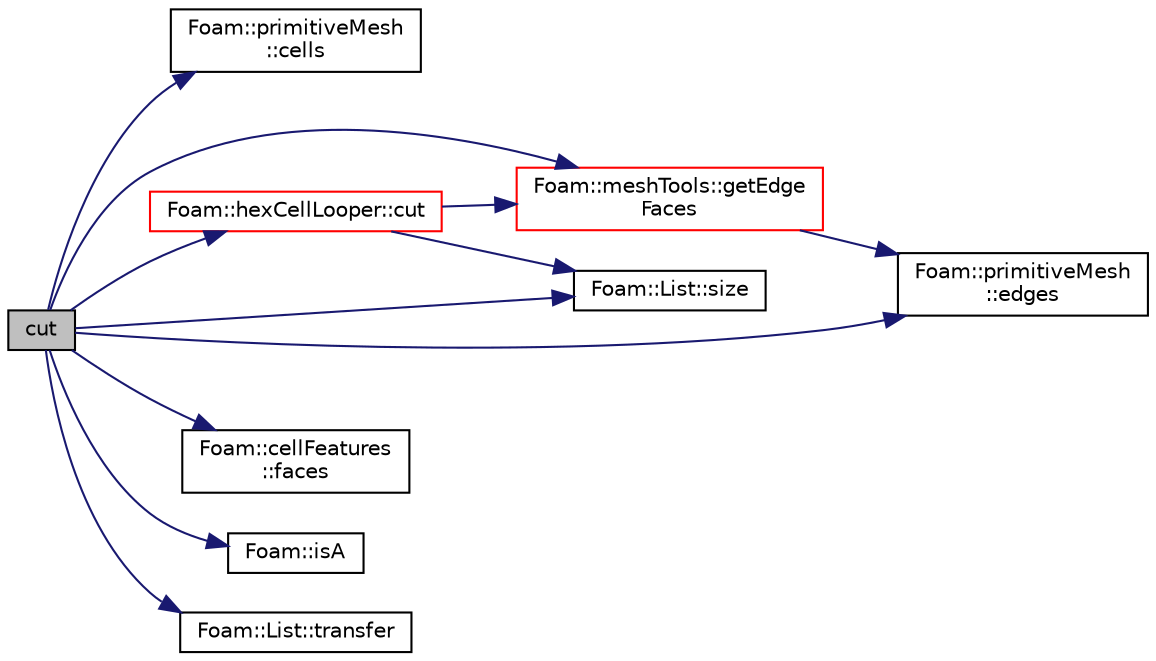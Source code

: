 digraph "cut"
{
  bgcolor="transparent";
  edge [fontname="Helvetica",fontsize="10",labelfontname="Helvetica",labelfontsize="10"];
  node [fontname="Helvetica",fontsize="10",shape=record];
  rankdir="LR";
  Node1 [label="cut",height=0.2,width=0.4,color="black", fillcolor="grey75", style="filled", fontcolor="black"];
  Node1 -> Node2 [color="midnightblue",fontsize="10",style="solid",fontname="Helvetica"];
  Node2 [label="Foam::primitiveMesh\l::cells",height=0.2,width=0.4,color="black",URL="$a01956.html#a5838384c0cea399b56339f30bc8558ab"];
  Node1 -> Node3 [color="midnightblue",fontsize="10",style="solid",fontname="Helvetica"];
  Node3 [label="Foam::hexCellLooper::cut",height=0.2,width=0.4,color="red",URL="$a00999.html#a57a0014495f8049ba5a41bc5fba01230",tooltip="Create cut along circumference of cellI. Gets current mesh cuts. "];
  Node3 -> Node4 [color="midnightblue",fontsize="10",style="solid",fontname="Helvetica"];
  Node4 [label="Foam::meshTools::getEdge\lFaces",height=0.2,width=0.4,color="red",URL="$a10730.html#a49c5d70e15e6496b848e2012ea176128",tooltip="Get faces on cell using edgeI. Throws error if no two found. "];
  Node4 -> Node5 [color="midnightblue",fontsize="10",style="solid",fontname="Helvetica"];
  Node5 [label="Foam::primitiveMesh\l::edges",height=0.2,width=0.4,color="black",URL="$a01956.html#aae82d34fe433288eb6b1f9dea53675c8",tooltip="Return mesh edges. Uses calcEdges. "];
  Node3 -> Node6 [color="midnightblue",fontsize="10",style="solid",fontname="Helvetica"];
  Node6 [label="Foam::List::size",height=0.2,width=0.4,color="black",URL="$a01355.html#a8a5f6fa29bd4b500caf186f60245b384",tooltip="Override size to be inconsistent with allocated storage. "];
  Node1 -> Node5 [color="midnightblue",fontsize="10",style="solid",fontname="Helvetica"];
  Node1 -> Node7 [color="midnightblue",fontsize="10",style="solid",fontname="Helvetica"];
  Node7 [label="Foam::cellFeatures\l::faces",height=0.2,width=0.4,color="black",URL="$a00210.html#a597fe85cf9855c783c2397555a5431f0"];
  Node1 -> Node4 [color="midnightblue",fontsize="10",style="solid",fontname="Helvetica"];
  Node1 -> Node8 [color="midnightblue",fontsize="10",style="solid",fontname="Helvetica"];
  Node8 [label="Foam::isA",height=0.2,width=0.4,color="black",URL="$a10675.html#a7f38c7df863d37f5357047d27dab7711",tooltip="Check if a dynamic_cast to typeid is possible. "];
  Node1 -> Node6 [color="midnightblue",fontsize="10",style="solid",fontname="Helvetica"];
  Node1 -> Node9 [color="midnightblue",fontsize="10",style="solid",fontname="Helvetica"];
  Node9 [label="Foam::List::transfer",height=0.2,width=0.4,color="black",URL="$a01355.html#a25ad1d2084d16b234b0cf91c07e832c0",tooltip="Transfer the contents of the argument List into this list. "];
}
